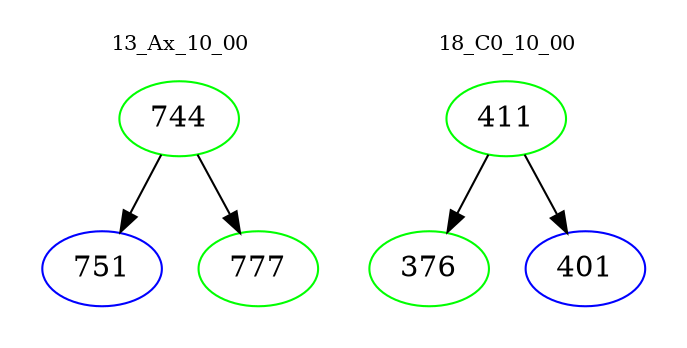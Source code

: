 digraph{
subgraph cluster_0 {
color = white
label = "13_Ax_10_00";
fontsize=10;
T0_744 [label="744", color="green"]
T0_744 -> T0_751 [color="black"]
T0_751 [label="751", color="blue"]
T0_744 -> T0_777 [color="black"]
T0_777 [label="777", color="green"]
}
subgraph cluster_1 {
color = white
label = "18_C0_10_00";
fontsize=10;
T1_411 [label="411", color="green"]
T1_411 -> T1_376 [color="black"]
T1_376 [label="376", color="green"]
T1_411 -> T1_401 [color="black"]
T1_401 [label="401", color="blue"]
}
}
